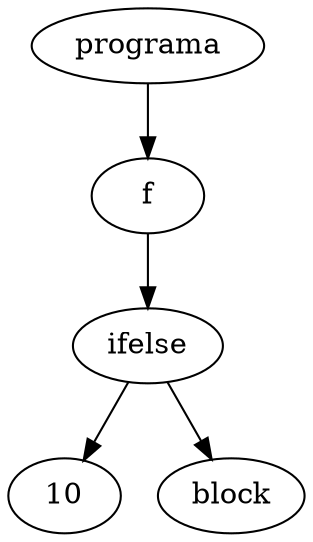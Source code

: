 digraph G {
node_0x19a05e0 [label="programa"]
node_0x19a0590 [label="f"]
node_0x19a05e0 -> node_0x19a0590
node_0x19a0520 [label="ifelse"]
node_0x19a0590 -> node_0x19a0520
node_0x19a0480 [label="10"]
node_0x19a0520 -> node_0x19a0480
node_0x19a04d0 [label="block"]
node_0x19a0520 -> node_0x19a04d0
}
